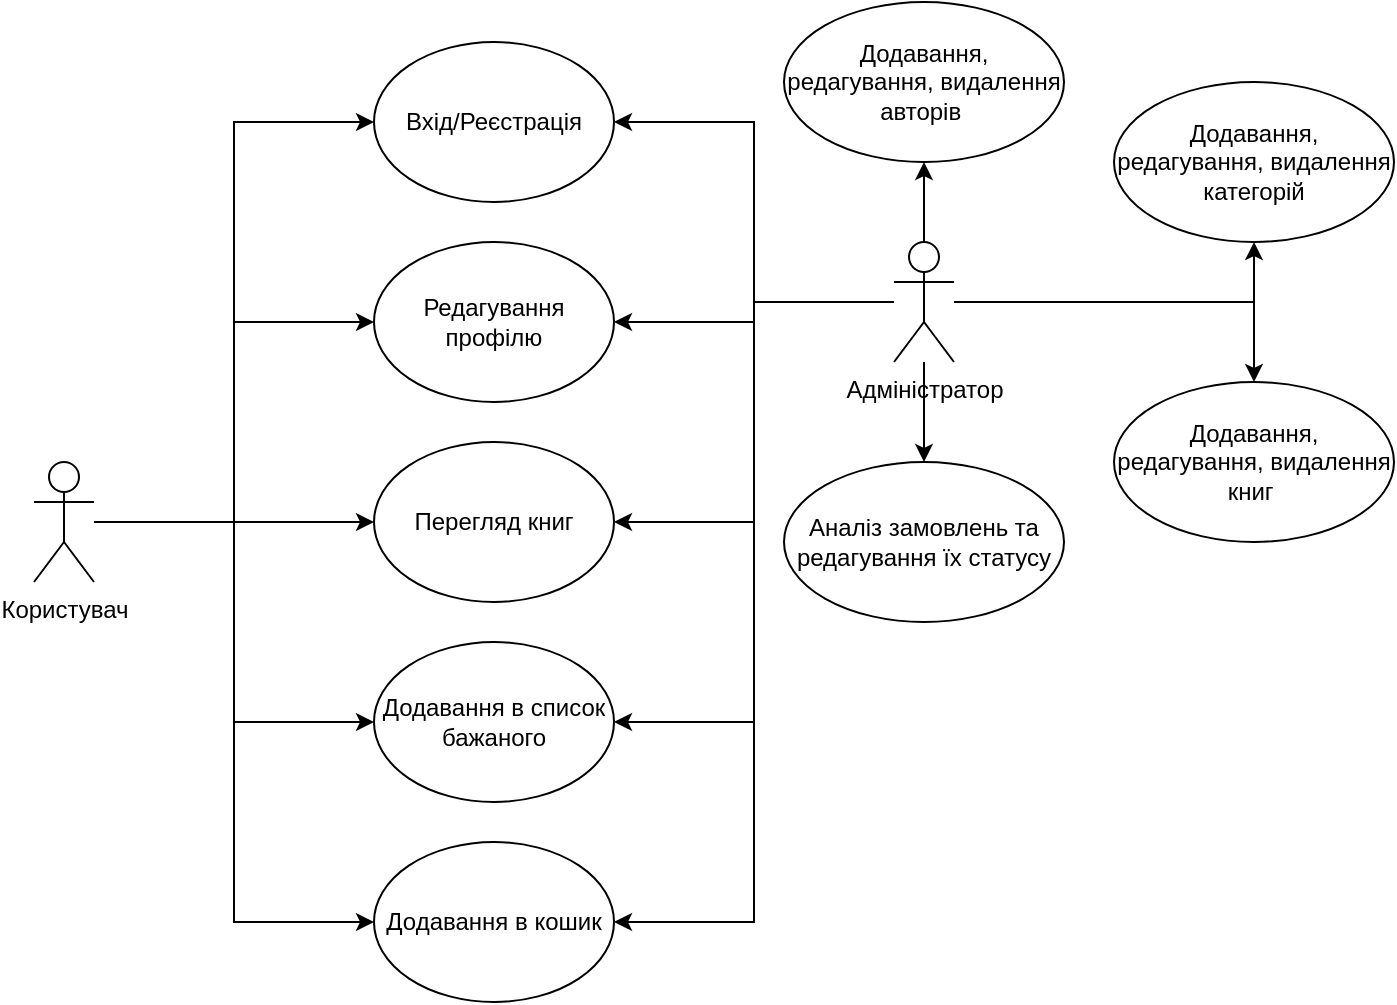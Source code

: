 <mxfile version="18.0.1" type="device"><diagram id="LyuUHXLIRDgPg9AJTgZp" name="Сторінка-1"><mxGraphModel dx="1038" dy="641" grid="0" gridSize="10" guides="1" tooltips="1" connect="1" arrows="1" fold="1" page="1" pageScale="1" pageWidth="827" pageHeight="1169" math="0" shadow="0"><root><mxCell id="0"/><mxCell id="1" parent="0"/><mxCell id="XxeLnP5QgHLUeR-MbdeJ-9" style="edgeStyle=orthogonalEdgeStyle;rounded=0;orthogonalLoop=1;jettySize=auto;html=1;entryX=0;entryY=0.5;entryDx=0;entryDy=0;" parent="1" source="XxeLnP5QgHLUeR-MbdeJ-1" target="XxeLnP5QgHLUeR-MbdeJ-2" edge="1"><mxGeometry relative="1" as="geometry"/></mxCell><mxCell id="XxeLnP5QgHLUeR-MbdeJ-10" style="edgeStyle=orthogonalEdgeStyle;rounded=0;orthogonalLoop=1;jettySize=auto;html=1;entryX=0;entryY=0.5;entryDx=0;entryDy=0;" parent="1" source="XxeLnP5QgHLUeR-MbdeJ-1" target="XxeLnP5QgHLUeR-MbdeJ-3" edge="1"><mxGeometry relative="1" as="geometry"/></mxCell><mxCell id="XxeLnP5QgHLUeR-MbdeJ-11" style="edgeStyle=orthogonalEdgeStyle;rounded=0;orthogonalLoop=1;jettySize=auto;html=1;entryX=0;entryY=0.5;entryDx=0;entryDy=0;" parent="1" source="XxeLnP5QgHLUeR-MbdeJ-1" target="XxeLnP5QgHLUeR-MbdeJ-4" edge="1"><mxGeometry relative="1" as="geometry"/></mxCell><mxCell id="z7YMU9l0_cwAojejWois-9" style="edgeStyle=orthogonalEdgeStyle;rounded=0;orthogonalLoop=1;jettySize=auto;html=1;entryX=0;entryY=0.5;entryDx=0;entryDy=0;" edge="1" parent="1" source="XxeLnP5QgHLUeR-MbdeJ-1" target="z7YMU9l0_cwAojejWois-4"><mxGeometry relative="1" as="geometry"/></mxCell><mxCell id="z7YMU9l0_cwAojejWois-13" style="edgeStyle=orthogonalEdgeStyle;rounded=0;orthogonalLoop=1;jettySize=auto;html=1;entryX=0;entryY=0.5;entryDx=0;entryDy=0;" edge="1" parent="1" source="XxeLnP5QgHLUeR-MbdeJ-1" target="z7YMU9l0_cwAojejWois-12"><mxGeometry relative="1" as="geometry"/></mxCell><mxCell id="XxeLnP5QgHLUeR-MbdeJ-1" value="Користувач" style="shape=umlActor;verticalLabelPosition=bottom;verticalAlign=top;html=1;outlineConnect=0;" parent="1" vertex="1"><mxGeometry x="110" y="300" width="30" height="60" as="geometry"/></mxCell><mxCell id="XxeLnP5QgHLUeR-MbdeJ-2" value="Вхід/Реєстрація" style="ellipse;whiteSpace=wrap;html=1;" parent="1" vertex="1"><mxGeometry x="280" y="90" width="120" height="80" as="geometry"/></mxCell><mxCell id="XxeLnP5QgHLUeR-MbdeJ-3" value="Редагування профілю" style="ellipse;whiteSpace=wrap;html=1;" parent="1" vertex="1"><mxGeometry x="280" y="190" width="120" height="80" as="geometry"/></mxCell><mxCell id="XxeLnP5QgHLUeR-MbdeJ-4" value="Додавання в список бажаного" style="ellipse;whiteSpace=wrap;html=1;" parent="1" vertex="1"><mxGeometry x="280" y="390" width="120" height="80" as="geometry"/></mxCell><mxCell id="XxeLnP5QgHLUeR-MbdeJ-12" style="edgeStyle=orthogonalEdgeStyle;rounded=0;orthogonalLoop=1;jettySize=auto;html=1;entryX=1;entryY=0.5;entryDx=0;entryDy=0;" parent="1" source="XxeLnP5QgHLUeR-MbdeJ-5" target="XxeLnP5QgHLUeR-MbdeJ-2" edge="1"><mxGeometry relative="1" as="geometry"><Array as="points"><mxPoint x="470" y="220"/><mxPoint x="470" y="130"/></Array></mxGeometry></mxCell><mxCell id="XxeLnP5QgHLUeR-MbdeJ-13" style="edgeStyle=orthogonalEdgeStyle;rounded=0;orthogonalLoop=1;jettySize=auto;html=1;entryX=0.5;entryY=0;entryDx=0;entryDy=0;" parent="1" source="XxeLnP5QgHLUeR-MbdeJ-5" target="XxeLnP5QgHLUeR-MbdeJ-8" edge="1"><mxGeometry relative="1" as="geometry"/></mxCell><mxCell id="XxeLnP5QgHLUeR-MbdeJ-14" style="edgeStyle=orthogonalEdgeStyle;rounded=0;orthogonalLoop=1;jettySize=auto;html=1;entryX=0.5;entryY=0;entryDx=0;entryDy=0;" parent="1" source="XxeLnP5QgHLUeR-MbdeJ-5" target="XxeLnP5QgHLUeR-MbdeJ-7" edge="1"><mxGeometry relative="1" as="geometry"/></mxCell><mxCell id="z7YMU9l0_cwAojejWois-3" style="edgeStyle=orthogonalEdgeStyle;rounded=0;orthogonalLoop=1;jettySize=auto;html=1;entryX=1;entryY=0.5;entryDx=0;entryDy=0;" edge="1" parent="1" source="XxeLnP5QgHLUeR-MbdeJ-5" target="XxeLnP5QgHLUeR-MbdeJ-3"><mxGeometry relative="1" as="geometry"/></mxCell><mxCell id="z7YMU9l0_cwAojejWois-7" style="edgeStyle=orthogonalEdgeStyle;rounded=0;orthogonalLoop=1;jettySize=auto;html=1;entryX=1;entryY=0.5;entryDx=0;entryDy=0;" edge="1" parent="1" source="XxeLnP5QgHLUeR-MbdeJ-5" target="XxeLnP5QgHLUeR-MbdeJ-4"><mxGeometry relative="1" as="geometry"/></mxCell><mxCell id="z7YMU9l0_cwAojejWois-8" style="edgeStyle=orthogonalEdgeStyle;rounded=0;orthogonalLoop=1;jettySize=auto;html=1;entryX=1;entryY=0.5;entryDx=0;entryDy=0;" edge="1" parent="1" source="XxeLnP5QgHLUeR-MbdeJ-5" target="z7YMU9l0_cwAojejWois-4"><mxGeometry relative="1" as="geometry"/></mxCell><mxCell id="z7YMU9l0_cwAojejWois-10" style="edgeStyle=orthogonalEdgeStyle;rounded=0;orthogonalLoop=1;jettySize=auto;html=1;entryX=0.5;entryY=1;entryDx=0;entryDy=0;" edge="1" parent="1" source="XxeLnP5QgHLUeR-MbdeJ-5" target="z7YMU9l0_cwAojejWois-5"><mxGeometry relative="1" as="geometry"/></mxCell><mxCell id="z7YMU9l0_cwAojejWois-11" style="edgeStyle=orthogonalEdgeStyle;rounded=0;orthogonalLoop=1;jettySize=auto;html=1;entryX=0.5;entryY=1;entryDx=0;entryDy=0;" edge="1" parent="1" source="XxeLnP5QgHLUeR-MbdeJ-5" target="z7YMU9l0_cwAojejWois-6"><mxGeometry relative="1" as="geometry"/></mxCell><mxCell id="z7YMU9l0_cwAojejWois-14" style="edgeStyle=orthogonalEdgeStyle;rounded=0;orthogonalLoop=1;jettySize=auto;html=1;entryX=1;entryY=0.5;entryDx=0;entryDy=0;" edge="1" parent="1" source="XxeLnP5QgHLUeR-MbdeJ-5" target="z7YMU9l0_cwAojejWois-12"><mxGeometry relative="1" as="geometry"/></mxCell><mxCell id="XxeLnP5QgHLUeR-MbdeJ-5" value="Адміністратор" style="shape=umlActor;verticalLabelPosition=bottom;verticalAlign=top;html=1;outlineConnect=0;" parent="1" vertex="1"><mxGeometry x="540" y="190" width="30" height="60" as="geometry"/></mxCell><mxCell id="XxeLnP5QgHLUeR-MbdeJ-7" value="Додавання, редагування, видалення книг&amp;nbsp;" style="ellipse;whiteSpace=wrap;html=1;" parent="1" vertex="1"><mxGeometry x="650" y="260" width="140" height="80" as="geometry"/></mxCell><mxCell id="XxeLnP5QgHLUeR-MbdeJ-8" value="Аналіз замовлень та редагування їх статусу" style="ellipse;whiteSpace=wrap;html=1;" parent="1" vertex="1"><mxGeometry x="485" y="300" width="140" height="80" as="geometry"/></mxCell><mxCell id="z7YMU9l0_cwAojejWois-4" value="Додавання в кошик" style="ellipse;whiteSpace=wrap;html=1;" vertex="1" parent="1"><mxGeometry x="280" y="490" width="120" height="80" as="geometry"/></mxCell><mxCell id="z7YMU9l0_cwAojejWois-5" value="Додавання, редагування, видалення авторів&amp;nbsp;" style="ellipse;whiteSpace=wrap;html=1;" vertex="1" parent="1"><mxGeometry x="485" y="70" width="140" height="80" as="geometry"/></mxCell><mxCell id="z7YMU9l0_cwAojejWois-6" value="Додавання, редагування, видалення категорій" style="ellipse;whiteSpace=wrap;html=1;" vertex="1" parent="1"><mxGeometry x="650" y="110" width="140" height="80" as="geometry"/></mxCell><mxCell id="z7YMU9l0_cwAojejWois-12" value="Перегляд книг" style="ellipse;whiteSpace=wrap;html=1;" vertex="1" parent="1"><mxGeometry x="280" y="290" width="120" height="80" as="geometry"/></mxCell></root></mxGraphModel></diagram></mxfile>